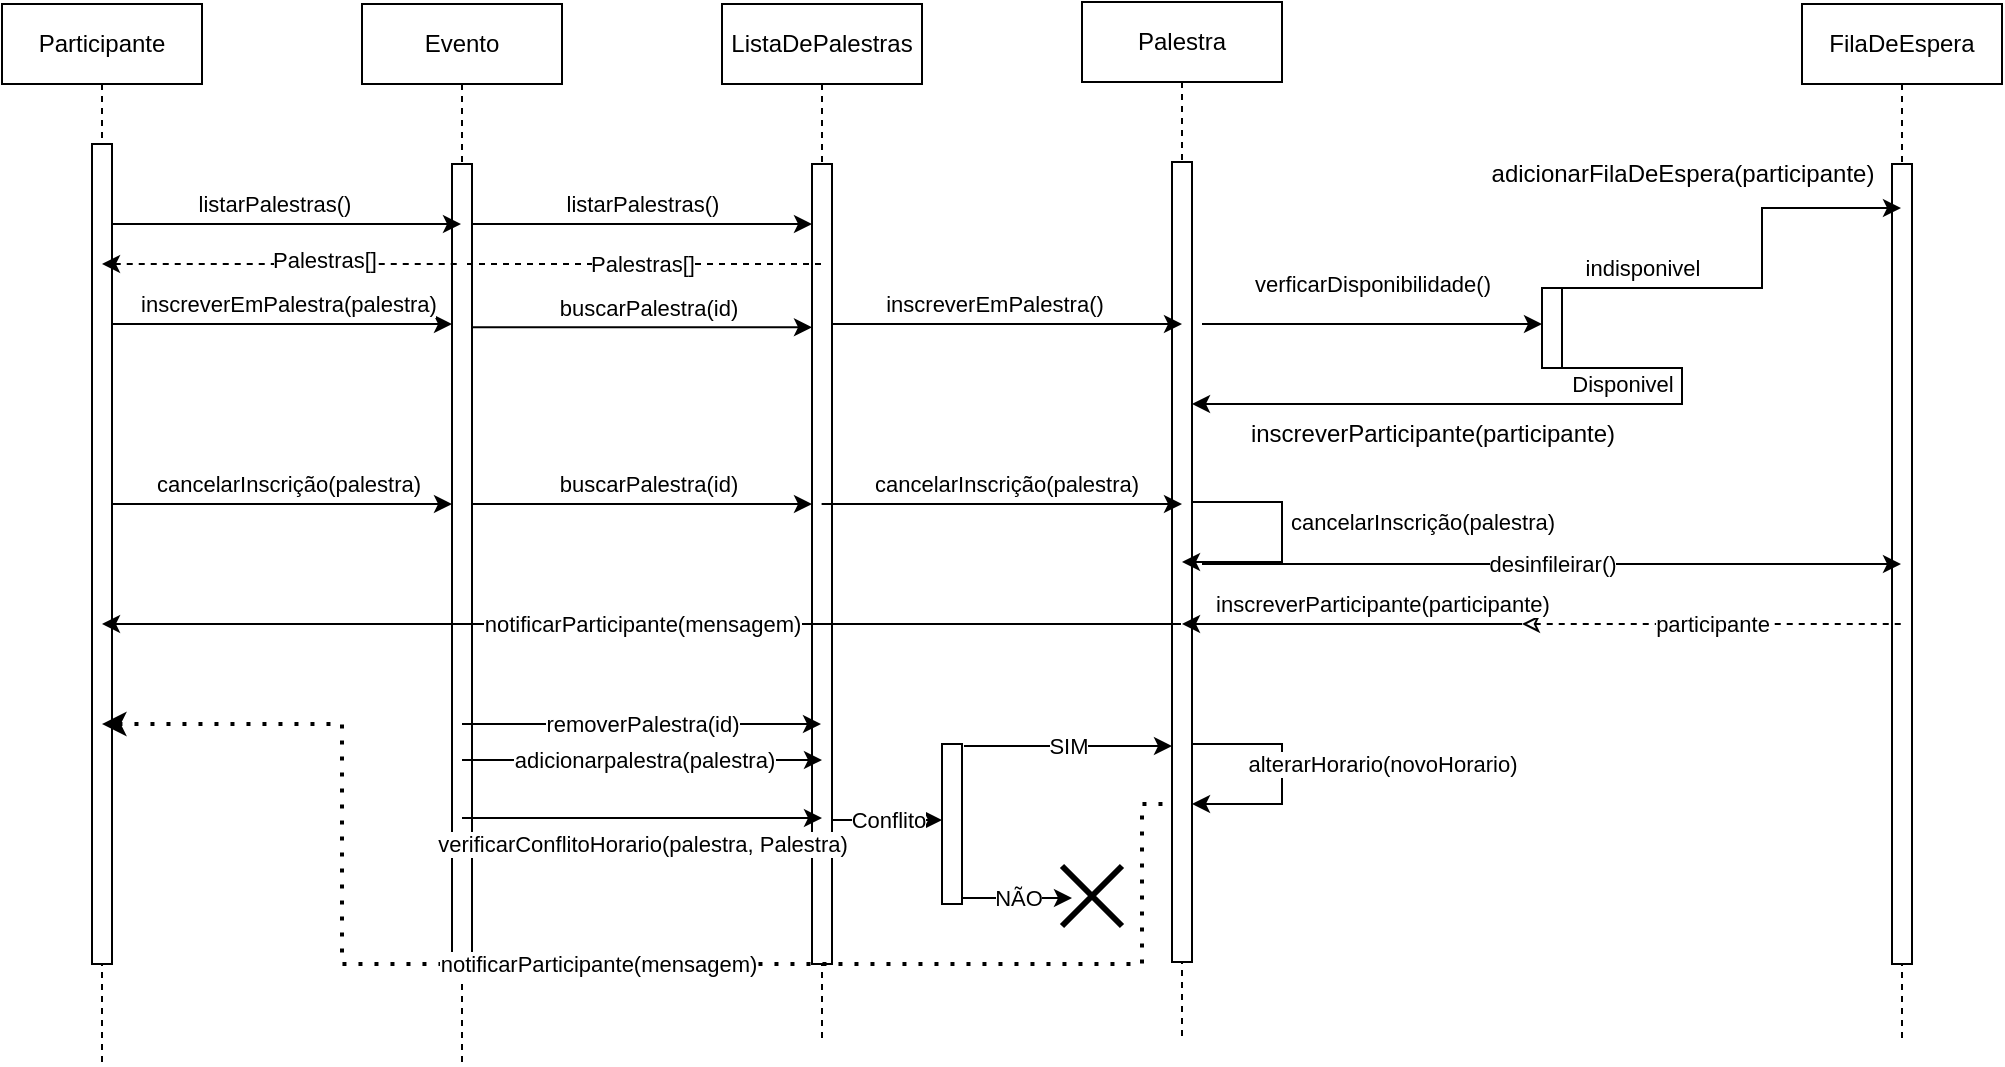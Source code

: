 <mxfile version="26.2.14">
  <diagram name="Page-1" id="2YBvvXClWsGukQMizWep">
    <mxGraphModel dx="1847" dy="1007" grid="1" gridSize="10" guides="1" tooltips="1" connect="1" arrows="1" fold="1" page="1" pageScale="1" pageWidth="850" pageHeight="1100" math="0" shadow="0">
      <root>
        <mxCell id="0" />
        <mxCell id="1" parent="0" />
        <mxCell id="aM9ryv3xv72pqoxQDRHE-1" value="Participante" style="shape=umlLifeline;perimeter=lifelinePerimeter;whiteSpace=wrap;html=1;container=0;dropTarget=0;collapsible=0;recursiveResize=0;outlineConnect=0;portConstraint=eastwest;newEdgeStyle={&quot;edgeStyle&quot;:&quot;elbowEdgeStyle&quot;,&quot;elbow&quot;:&quot;vertical&quot;,&quot;curved&quot;:0,&quot;rounded&quot;:0};" parent="1" vertex="1">
          <mxGeometry x="40" y="40" width="100" height="530" as="geometry" />
        </mxCell>
        <mxCell id="aM9ryv3xv72pqoxQDRHE-2" value="" style="html=1;points=[];perimeter=orthogonalPerimeter;outlineConnect=0;targetShapes=umlLifeline;portConstraint=eastwest;newEdgeStyle={&quot;edgeStyle&quot;:&quot;elbowEdgeStyle&quot;,&quot;elbow&quot;:&quot;vertical&quot;,&quot;curved&quot;:0,&quot;rounded&quot;:0};" parent="aM9ryv3xv72pqoxQDRHE-1" vertex="1">
          <mxGeometry x="45" y="70" width="10" height="410" as="geometry" />
        </mxCell>
        <mxCell id="aM9ryv3xv72pqoxQDRHE-5" value="Evento" style="shape=umlLifeline;perimeter=lifelinePerimeter;whiteSpace=wrap;html=1;container=0;dropTarget=0;collapsible=0;recursiveResize=0;outlineConnect=0;portConstraint=eastwest;newEdgeStyle={&quot;edgeStyle&quot;:&quot;elbowEdgeStyle&quot;,&quot;elbow&quot;:&quot;vertical&quot;,&quot;curved&quot;:0,&quot;rounded&quot;:0};" parent="1" vertex="1">
          <mxGeometry x="220" y="40" width="100" height="530" as="geometry" />
        </mxCell>
        <mxCell id="aM9ryv3xv72pqoxQDRHE-6" value="" style="html=1;points=[];perimeter=orthogonalPerimeter;outlineConnect=0;targetShapes=umlLifeline;portConstraint=eastwest;newEdgeStyle={&quot;edgeStyle&quot;:&quot;elbowEdgeStyle&quot;,&quot;elbow&quot;:&quot;vertical&quot;,&quot;curved&quot;:0,&quot;rounded&quot;:0};" parent="aM9ryv3xv72pqoxQDRHE-5" vertex="1">
          <mxGeometry x="45" y="80" width="10" height="400" as="geometry" />
        </mxCell>
        <mxCell id="brVLwmycuiolt7G4G05W-1" value="Palestra" style="shape=umlLifeline;perimeter=lifelinePerimeter;whiteSpace=wrap;html=1;container=0;dropTarget=0;collapsible=0;recursiveResize=0;outlineConnect=0;portConstraint=eastwest;newEdgeStyle={&quot;edgeStyle&quot;:&quot;elbowEdgeStyle&quot;,&quot;elbow&quot;:&quot;vertical&quot;,&quot;curved&quot;:0,&quot;rounded&quot;:0};" parent="1" vertex="1">
          <mxGeometry x="580" y="39" width="100" height="520" as="geometry" />
        </mxCell>
        <mxCell id="brVLwmycuiolt7G4G05W-2" value="" style="html=1;points=[];perimeter=orthogonalPerimeter;outlineConnect=0;targetShapes=umlLifeline;portConstraint=eastwest;newEdgeStyle={&quot;edgeStyle&quot;:&quot;elbowEdgeStyle&quot;,&quot;elbow&quot;:&quot;vertical&quot;,&quot;curved&quot;:0,&quot;rounded&quot;:0};" parent="brVLwmycuiolt7G4G05W-1" vertex="1">
          <mxGeometry x="45" y="80" width="10" height="400" as="geometry" />
        </mxCell>
        <mxCell id="brVLwmycuiolt7G4G05W-31" value="cancelarInscrição(palestra)" style="endArrow=classic;html=1;rounded=0;" parent="brVLwmycuiolt7G4G05W-1" source="brVLwmycuiolt7G4G05W-2" target="brVLwmycuiolt7G4G05W-1" edge="1">
          <mxGeometry x="-0.121" y="70" width="50" height="50" relative="1" as="geometry">
            <mxPoint x="60" y="250" as="sourcePoint" />
            <mxPoint x="230" y="250" as="targetPoint" />
            <Array as="points">
              <mxPoint x="100" y="250" />
              <mxPoint x="100" y="280" />
            </Array>
            <mxPoint as="offset" />
          </mxGeometry>
        </mxCell>
        <mxCell id="p3TzoDy-Mu7d4wucN11u-7" value="" style="shape=umlDestroy;whiteSpace=wrap;html=1;strokeWidth=3;targetShapes=umlLifeline;" parent="brVLwmycuiolt7G4G05W-1" vertex="1">
          <mxGeometry x="-10" y="432" width="30" height="30" as="geometry" />
        </mxCell>
        <mxCell id="p3TzoDy-Mu7d4wucN11u-8" value="alterarHorario(novoHorario)" style="endArrow=classic;html=1;rounded=0;" parent="brVLwmycuiolt7G4G05W-1" source="brVLwmycuiolt7G4G05W-2" target="brVLwmycuiolt7G4G05W-2" edge="1">
          <mxGeometry x="-0.083" y="50" width="50" height="50" relative="1" as="geometry">
            <mxPoint x="60" y="371" as="sourcePoint" />
            <mxPoint x="60" y="401" as="targetPoint" />
            <Array as="points">
              <mxPoint x="100" y="371" />
              <mxPoint x="100" y="401" />
            </Array>
            <mxPoint as="offset" />
          </mxGeometry>
        </mxCell>
        <mxCell id="brVLwmycuiolt7G4G05W-3" value="ListaDePalestras" style="shape=umlLifeline;perimeter=lifelinePerimeter;whiteSpace=wrap;html=1;container=0;dropTarget=0;collapsible=0;recursiveResize=0;outlineConnect=0;portConstraint=eastwest;newEdgeStyle={&quot;edgeStyle&quot;:&quot;elbowEdgeStyle&quot;,&quot;elbow&quot;:&quot;vertical&quot;,&quot;curved&quot;:0,&quot;rounded&quot;:0};" parent="1" vertex="1">
          <mxGeometry x="400" y="40" width="100" height="520" as="geometry" />
        </mxCell>
        <mxCell id="brVLwmycuiolt7G4G05W-4" value="" style="html=1;points=[];perimeter=orthogonalPerimeter;outlineConnect=0;targetShapes=umlLifeline;portConstraint=eastwest;newEdgeStyle={&quot;edgeStyle&quot;:&quot;elbowEdgeStyle&quot;,&quot;elbow&quot;:&quot;vertical&quot;,&quot;curved&quot;:0,&quot;rounded&quot;:0};" parent="brVLwmycuiolt7G4G05W-3" vertex="1">
          <mxGeometry x="45" y="80" width="10" height="400" as="geometry" />
        </mxCell>
        <mxCell id="brVLwmycuiolt7G4G05W-5" value="FilaDeEspera" style="shape=umlLifeline;perimeter=lifelinePerimeter;whiteSpace=wrap;html=1;container=0;dropTarget=0;collapsible=0;recursiveResize=0;outlineConnect=0;portConstraint=eastwest;newEdgeStyle={&quot;edgeStyle&quot;:&quot;elbowEdgeStyle&quot;,&quot;elbow&quot;:&quot;vertical&quot;,&quot;curved&quot;:0,&quot;rounded&quot;:0};" parent="1" vertex="1">
          <mxGeometry x="940" y="40" width="100" height="520" as="geometry" />
        </mxCell>
        <mxCell id="brVLwmycuiolt7G4G05W-6" value="" style="html=1;points=[];perimeter=orthogonalPerimeter;outlineConnect=0;targetShapes=umlLifeline;portConstraint=eastwest;newEdgeStyle={&quot;edgeStyle&quot;:&quot;elbowEdgeStyle&quot;,&quot;elbow&quot;:&quot;vertical&quot;,&quot;curved&quot;:0,&quot;rounded&quot;:0};" parent="brVLwmycuiolt7G4G05W-5" vertex="1">
          <mxGeometry x="45" y="80" width="10" height="400" as="geometry" />
        </mxCell>
        <mxCell id="brVLwmycuiolt7G4G05W-7" value="listarPalestras()" style="endArrow=classic;html=1;rounded=0;" parent="1" source="aM9ryv3xv72pqoxQDRHE-2" target="aM9ryv3xv72pqoxQDRHE-5" edge="1">
          <mxGeometry x="-0.079" y="10" width="50" height="50" relative="1" as="geometry">
            <mxPoint x="140" y="350" as="sourcePoint" />
            <mxPoint x="190" y="300" as="targetPoint" />
            <Array as="points">
              <mxPoint x="180" y="150" />
            </Array>
            <mxPoint as="offset" />
          </mxGeometry>
        </mxCell>
        <mxCell id="brVLwmycuiolt7G4G05W-9" value="listarPalestras()" style="endArrow=classic;html=1;rounded=0;" parent="1" source="aM9ryv3xv72pqoxQDRHE-6" target="brVLwmycuiolt7G4G05W-4" edge="1">
          <mxGeometry y="10" width="50" height="50" relative="1" as="geometry">
            <mxPoint x="140" y="350" as="sourcePoint" />
            <mxPoint x="190" y="300" as="targetPoint" />
            <Array as="points">
              <mxPoint x="360" y="150" />
            </Array>
            <mxPoint as="offset" />
          </mxGeometry>
        </mxCell>
        <mxCell id="brVLwmycuiolt7G4G05W-11" value="Palestras[]" style="endArrow=none;dashed=1;html=1;rounded=0;" parent="1" source="brVLwmycuiolt7G4G05W-3" target="aM9ryv3xv72pqoxQDRHE-5" edge="1">
          <mxGeometry width="50" height="50" relative="1" as="geometry">
            <mxPoint x="340" y="220" as="sourcePoint" />
            <mxPoint x="390" y="170" as="targetPoint" />
            <Array as="points">
              <mxPoint x="360" y="170" />
            </Array>
          </mxGeometry>
        </mxCell>
        <mxCell id="brVLwmycuiolt7G4G05W-14" value="inscreverEmPalestra(palestra)" style="endArrow=classic;html=1;rounded=0;" parent="1" source="aM9ryv3xv72pqoxQDRHE-2" target="aM9ryv3xv72pqoxQDRHE-6" edge="1">
          <mxGeometry x="0.029" y="10" width="50" height="50" relative="1" as="geometry">
            <mxPoint x="100" y="200" as="sourcePoint" />
            <mxPoint x="260" y="200" as="targetPoint" />
            <Array as="points">
              <mxPoint x="185" y="200" />
            </Array>
            <mxPoint as="offset" />
          </mxGeometry>
        </mxCell>
        <mxCell id="brVLwmycuiolt7G4G05W-16" value="inscreverEmPalestra()" style="endArrow=classic;html=1;rounded=0;" parent="1" source="brVLwmycuiolt7G4G05W-4" edge="1">
          <mxGeometry x="-0.079" y="10" width="50" height="50" relative="1" as="geometry">
            <mxPoint x="460" y="200" as="sourcePoint" />
            <mxPoint x="630" y="200" as="targetPoint" />
            <Array as="points">
              <mxPoint x="540" y="200" />
            </Array>
            <mxPoint as="offset" />
          </mxGeometry>
        </mxCell>
        <mxCell id="brVLwmycuiolt7G4G05W-18" value="verficarDisponibilidade()" style="endArrow=classic;html=1;rounded=0;" parent="1" target="brVLwmycuiolt7G4G05W-19" edge="1">
          <mxGeometry y="20" width="50" height="50" relative="1" as="geometry">
            <mxPoint x="640" y="200" as="sourcePoint" />
            <mxPoint x="840" y="200" as="targetPoint" />
            <Array as="points" />
            <mxPoint as="offset" />
          </mxGeometry>
        </mxCell>
        <mxCell id="brVLwmycuiolt7G4G05W-19" value="" style="html=1;points=[[0,0,0,0,5],[0,1,0,0,-5],[1,0,0,0,5],[1,1,0,0,-5]];perimeter=orthogonalPerimeter;outlineConnect=0;targetShapes=umlLifeline;portConstraint=eastwest;newEdgeStyle={&quot;curved&quot;:0,&quot;rounded&quot;:0};" parent="1" vertex="1">
          <mxGeometry x="810" y="182" width="10" height="40" as="geometry" />
        </mxCell>
        <mxCell id="brVLwmycuiolt7G4G05W-20" value="indisponivel" style="endArrow=classic;html=1;rounded=0;" parent="1" edge="1">
          <mxGeometry x="-0.618" y="10" width="50" height="50" relative="1" as="geometry">
            <mxPoint x="820" y="182" as="sourcePoint" />
            <mxPoint x="989.5" y="142" as="targetPoint" />
            <Array as="points">
              <mxPoint x="920" y="182" />
              <mxPoint x="920" y="142" />
              <mxPoint x="950" y="142" />
            </Array>
            <mxPoint as="offset" />
          </mxGeometry>
        </mxCell>
        <mxCell id="brVLwmycuiolt7G4G05W-21" value="Disponivel" style="endArrow=classic;html=1;rounded=0;" parent="1" target="brVLwmycuiolt7G4G05W-2" edge="1">
          <mxGeometry x="-0.814" y="-8" width="50" height="50" relative="1" as="geometry">
            <mxPoint x="820" y="222" as="sourcePoint" />
            <mxPoint x="640" y="262" as="targetPoint" />
            <Array as="points">
              <mxPoint x="880" y="222" />
              <mxPoint x="880" y="240" />
              <mxPoint x="760" y="240" />
            </Array>
            <mxPoint as="offset" />
          </mxGeometry>
        </mxCell>
        <mxCell id="brVLwmycuiolt7G4G05W-24" value="adicionarFilaDeEspera(participante)" style="text;html=1;align=center;verticalAlign=middle;resizable=0;points=[];autosize=1;strokeColor=none;fillColor=none;" parent="1" vertex="1">
          <mxGeometry x="770" y="110" width="220" height="30" as="geometry" />
        </mxCell>
        <mxCell id="brVLwmycuiolt7G4G05W-25" value="inscreverParticipante(participante)" style="text;html=1;align=center;verticalAlign=middle;resizable=0;points=[];autosize=1;strokeColor=none;fillColor=none;" parent="1" vertex="1">
          <mxGeometry x="650" y="240" width="210" height="30" as="geometry" />
        </mxCell>
        <mxCell id="brVLwmycuiolt7G4G05W-12" value="" style="endArrow=none;dashed=1;html=1;rounded=0;startArrow=classic;startFill=1;" parent="1" source="aM9ryv3xv72pqoxQDRHE-1" target="aM9ryv3xv72pqoxQDRHE-5" edge="1">
          <mxGeometry width="50" height="50" relative="1" as="geometry">
            <mxPoint x="280" y="170" as="sourcePoint" />
            <mxPoint x="110" y="170" as="targetPoint" />
            <Array as="points">
              <mxPoint x="190" y="170" />
            </Array>
          </mxGeometry>
        </mxCell>
        <mxCell id="brVLwmycuiolt7G4G05W-13" value="Palestras[]" style="edgeLabel;html=1;align=center;verticalAlign=middle;resizable=0;points=[];" parent="brVLwmycuiolt7G4G05W-12" vertex="1" connectable="0">
          <mxGeometry x="0.157" y="1" relative="1" as="geometry">
            <mxPoint x="7" y="-1" as="offset" />
          </mxGeometry>
        </mxCell>
        <mxCell id="brVLwmycuiolt7G4G05W-26" value="cancelarInscrição(palestra)" style="endArrow=classic;html=1;rounded=0;" parent="1" edge="1">
          <mxGeometry x="0.029" y="10" width="50" height="50" relative="1" as="geometry">
            <mxPoint x="95" y="290" as="sourcePoint" />
            <mxPoint x="265" y="290" as="targetPoint" />
            <Array as="points">
              <mxPoint x="190" y="290" />
            </Array>
            <mxPoint as="offset" />
          </mxGeometry>
        </mxCell>
        <mxCell id="brVLwmycuiolt7G4G05W-28" value="buscarPalestra(id)" style="endArrow=classic;html=1;rounded=0;" parent="1" source="aM9ryv3xv72pqoxQDRHE-6" target="brVLwmycuiolt7G4G05W-4" edge="1">
          <mxGeometry x="0.03" y="10" width="50" height="50" relative="1" as="geometry">
            <mxPoint x="280" y="202" as="sourcePoint" />
            <mxPoint x="445" y="201.66" as="targetPoint" />
            <Array as="points">
              <mxPoint x="360" y="201.66" />
            </Array>
            <mxPoint as="offset" />
          </mxGeometry>
        </mxCell>
        <mxCell id="brVLwmycuiolt7G4G05W-29" value="buscarPalestra(id)" style="endArrow=classic;html=1;rounded=0;" parent="1" edge="1">
          <mxGeometry x="0.03" y="10" width="50" height="50" relative="1" as="geometry">
            <mxPoint x="275" y="290" as="sourcePoint" />
            <mxPoint x="445" y="290" as="targetPoint" />
            <Array as="points">
              <mxPoint x="370" y="290" />
            </Array>
            <mxPoint as="offset" />
          </mxGeometry>
        </mxCell>
        <mxCell id="brVLwmycuiolt7G4G05W-30" value="cancelarInscrição(palestra)" style="endArrow=classic;html=1;rounded=0;" parent="1" edge="1">
          <mxGeometry x="0.029" y="10" width="50" height="50" relative="1" as="geometry">
            <mxPoint x="449.81" y="290" as="sourcePoint" />
            <mxPoint x="630" y="290" as="targetPoint" />
            <Array as="points">
              <mxPoint x="555" y="290" />
            </Array>
            <mxPoint as="offset" />
          </mxGeometry>
        </mxCell>
        <mxCell id="brVLwmycuiolt7G4G05W-32" value="desinfileirar()" style="endArrow=classic;html=1;rounded=0;" parent="1" target="brVLwmycuiolt7G4G05W-5" edge="1">
          <mxGeometry width="50" height="50" relative="1" as="geometry">
            <mxPoint x="640" y="320" as="sourcePoint" />
            <mxPoint x="740" y="310" as="targetPoint" />
            <Array as="points">
              <mxPoint x="720" y="320" />
            </Array>
          </mxGeometry>
        </mxCell>
        <mxCell id="brVLwmycuiolt7G4G05W-33" value="participante" style="endArrow=none;dashed=1;html=1;rounded=0;endFill=1;startArrow=classic;startFill=0;" parent="1" edge="1">
          <mxGeometry width="50" height="50" relative="1" as="geometry">
            <mxPoint x="800" y="350" as="sourcePoint" />
            <mxPoint x="990.0" y="350" as="targetPoint" />
          </mxGeometry>
        </mxCell>
        <mxCell id="brVLwmycuiolt7G4G05W-34" value="notificarParticipante(mensagem)" style="endArrow=classic;html=1;rounded=0;" parent="1" source="brVLwmycuiolt7G4G05W-1" target="aM9ryv3xv72pqoxQDRHE-1" edge="1">
          <mxGeometry width="50" height="50" relative="1" as="geometry">
            <mxPoint x="550" y="380" as="sourcePoint" />
            <mxPoint x="600" y="330" as="targetPoint" />
            <Array as="points">
              <mxPoint x="540" y="350" />
            </Array>
          </mxGeometry>
        </mxCell>
        <mxCell id="sEcu1uPW9zgkRu7G9N79-1" value="inscreverParticipante(participante)" style="endArrow=classic;html=1;rounded=0;" parent="1" target="brVLwmycuiolt7G4G05W-1" edge="1">
          <mxGeometry x="-0.177" y="-10" width="50" height="50" relative="1" as="geometry">
            <mxPoint x="800" y="350" as="sourcePoint" />
            <mxPoint x="690" y="260" as="targetPoint" />
            <mxPoint as="offset" />
          </mxGeometry>
        </mxCell>
        <mxCell id="sEcu1uPW9zgkRu7G9N79-4" value="removerPalestra(id)" style="endArrow=classic;html=1;rounded=0;" parent="1" target="brVLwmycuiolt7G4G05W-3" edge="1">
          <mxGeometry x="0.003" width="50" height="50" relative="1" as="geometry">
            <mxPoint x="270" y="400" as="sourcePoint" />
            <mxPoint x="360" y="400" as="targetPoint" />
            <mxPoint as="offset" />
          </mxGeometry>
        </mxCell>
        <mxCell id="p3TzoDy-Mu7d4wucN11u-1" value="adicionarpalestra(palestra)" style="endArrow=classic;html=1;rounded=0;" parent="1" edge="1">
          <mxGeometry x="0.003" width="50" height="50" relative="1" as="geometry">
            <mxPoint x="270" y="418" as="sourcePoint" />
            <mxPoint x="450" y="418" as="targetPoint" />
            <mxPoint as="offset" />
          </mxGeometry>
        </mxCell>
        <mxCell id="p3TzoDy-Mu7d4wucN11u-2" value="verificarConflitoHorario(palestra, Palestra)" style="endArrow=classic;html=1;rounded=0;" parent="1" edge="1">
          <mxGeometry y="-13" width="50" height="50" relative="1" as="geometry">
            <mxPoint x="270" y="447" as="sourcePoint" />
            <mxPoint x="450" y="447" as="targetPoint" />
            <mxPoint as="offset" />
          </mxGeometry>
        </mxCell>
        <mxCell id="p3TzoDy-Mu7d4wucN11u-3" value="Conflito" style="endArrow=classic;html=1;rounded=0;" parent="1" edge="1">
          <mxGeometry width="50" height="50" relative="1" as="geometry">
            <mxPoint x="455" y="448" as="sourcePoint" />
            <mxPoint x="510" y="448" as="targetPoint" />
          </mxGeometry>
        </mxCell>
        <mxCell id="p3TzoDy-Mu7d4wucN11u-4" value="" style="html=1;points=[[0,0,0,0,5],[0,1,0,0,-5],[1,0,0,0,5],[1,1,0,0,-5]];perimeter=orthogonalPerimeter;outlineConnect=0;targetShapes=umlLifeline;portConstraint=eastwest;newEdgeStyle={&quot;curved&quot;:0,&quot;rounded&quot;:0};" parent="1" vertex="1">
          <mxGeometry x="510" y="410" width="10" height="80" as="geometry" />
        </mxCell>
        <mxCell id="p3TzoDy-Mu7d4wucN11u-5" value="SIM" style="endArrow=classic;html=1;rounded=0;" parent="1" target="brVLwmycuiolt7G4G05W-2" edge="1">
          <mxGeometry width="50" height="50" relative="1" as="geometry">
            <mxPoint x="521" y="411" as="sourcePoint" />
            <mxPoint x="576" y="411" as="targetPoint" />
          </mxGeometry>
        </mxCell>
        <mxCell id="p3TzoDy-Mu7d4wucN11u-6" value="NÃO" style="endArrow=classic;html=1;rounded=0;" parent="1" edge="1">
          <mxGeometry width="50" height="50" relative="1" as="geometry">
            <mxPoint x="520" y="487" as="sourcePoint" />
            <mxPoint x="575" y="487" as="targetPoint" />
          </mxGeometry>
        </mxCell>
        <mxCell id="p3TzoDy-Mu7d4wucN11u-10" value="notificarParticipante(mensagem)" style="endArrow=none;dashed=1;html=1;dashPattern=1 3;strokeWidth=2;rounded=0;startArrow=classic;startFill=1;" parent="1" source="aM9ryv3xv72pqoxQDRHE-1" target="brVLwmycuiolt7G4G05W-2" edge="1">
          <mxGeometry width="50" height="50" relative="1" as="geometry">
            <mxPoint x="210" y="400" as="sourcePoint" />
            <mxPoint x="620" y="440" as="targetPoint" />
            <Array as="points">
              <mxPoint x="210" y="400" />
              <mxPoint x="210" y="520" />
              <mxPoint x="610" y="520" />
              <mxPoint x="610" y="440" />
            </Array>
          </mxGeometry>
        </mxCell>
      </root>
    </mxGraphModel>
  </diagram>
</mxfile>
